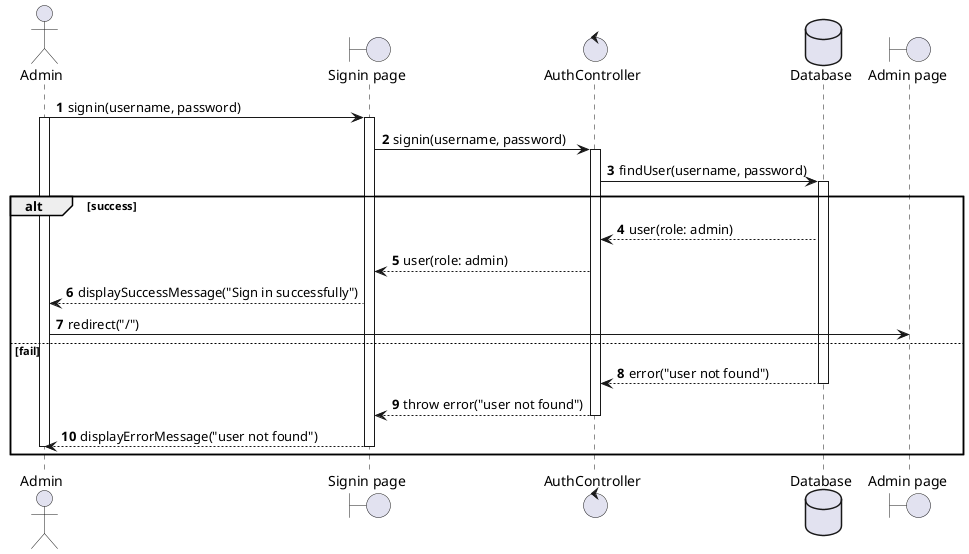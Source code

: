 @startuml Signin Sequence
autonumber
actor Admin
boundary "Signin page" as SigP
control AuthController as Auth
database Database as DB
boundary "Admin page" as AdP
Admin -> SigP++ : signin(username, password)
Admin++
SigP -> Auth++ : signin(username, password)
Auth -> DB++ : findUser(username, password)
alt success
    DB --> Auth : user(role: admin)
    Auth --> SigP: user(role: admin)
    SigP --> Admin : displaySuccessMessage("Sign in successfully")
    Admin -> AdP : redirect("/")
else fail
    DB --> Auth-- : error("user not found")
    Auth --> SigP-- : throw error("user not found")
    SigP --> Admin-- : displayErrorMessage("user not found")
    Admin--
end
@enduml
